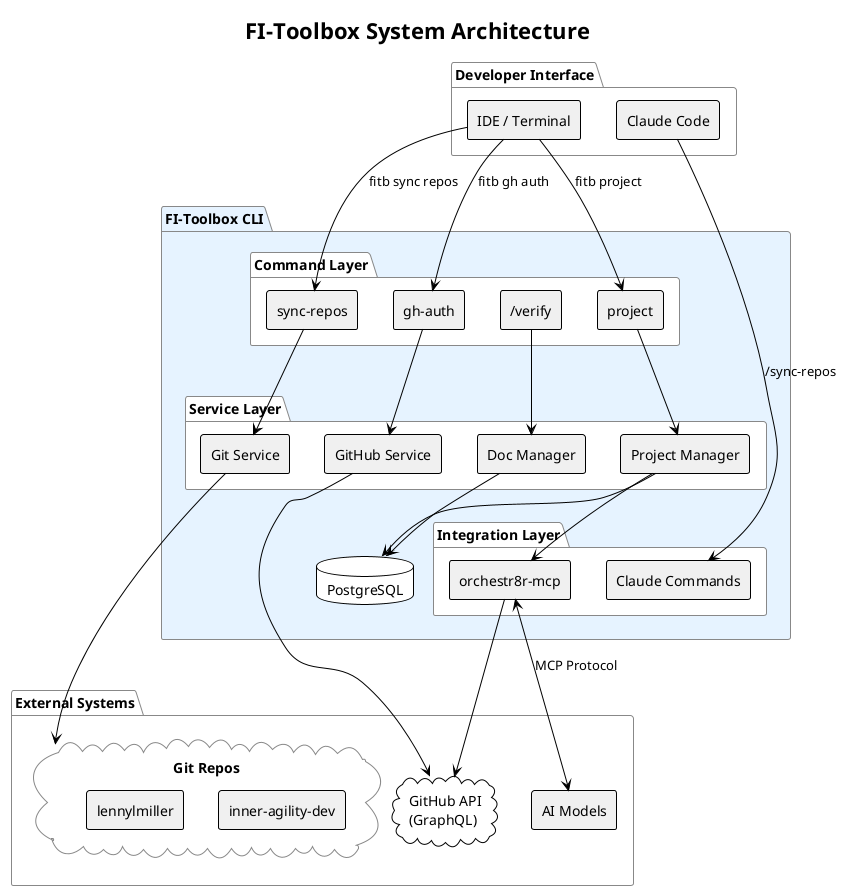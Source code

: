 @startuml system-architecture
!theme plain
title FI-Toolbox System Architecture

skinparam componentStyle rectangle
skinparam packageBorderColor #888888
skinparam componentBackgroundColor #F0F0F0

package "Developer Interface" {
  [IDE / Terminal] as IDE
  [Claude Code] as Claude
}

package "FI-Toolbox CLI" #E6F3FF {
  package "Command Layer" {
    [sync-repos] as sync
    [gh-auth] as auth
    [project] as project
    [/verify] as verify
  }
  
  package "Service Layer" {
    [Git Service] as GitSvc
    [GitHub Service] as GHSvc
    [Project Manager] as ProjMgr
    [Doc Manager] as DocMgr
  }
  
  package "Integration Layer" {
    [orchestr8r-mcp] as MCP
    [Claude Commands] as ClaudeCmds
  }
  
  database "PostgreSQL" as DB
}

package "External Systems" {
  cloud "GitHub API\n(GraphQL)" as GHAPI
  cloud "Git Repos" as GitRepos {
    [inner-agility-dev] as RND
    [lennylmiller] as PROD
  }
  [AI Models] as AI
}

' Connections
IDE --> sync : fitb sync repos
IDE --> auth : fitb gh auth
IDE --> project : fitb project
Claude --> ClaudeCmds : /sync-repos

sync --> GitSvc
auth --> GHSvc
project --> ProjMgr
verify --> DocMgr

GitSvc --> GitRepos
GHSvc --> GHAPI
ProjMgr --> DB
ProjMgr --> MCP

MCP --> GHAPI
MCP <--> AI : MCP Protocol

DocMgr --> DB

@enduml